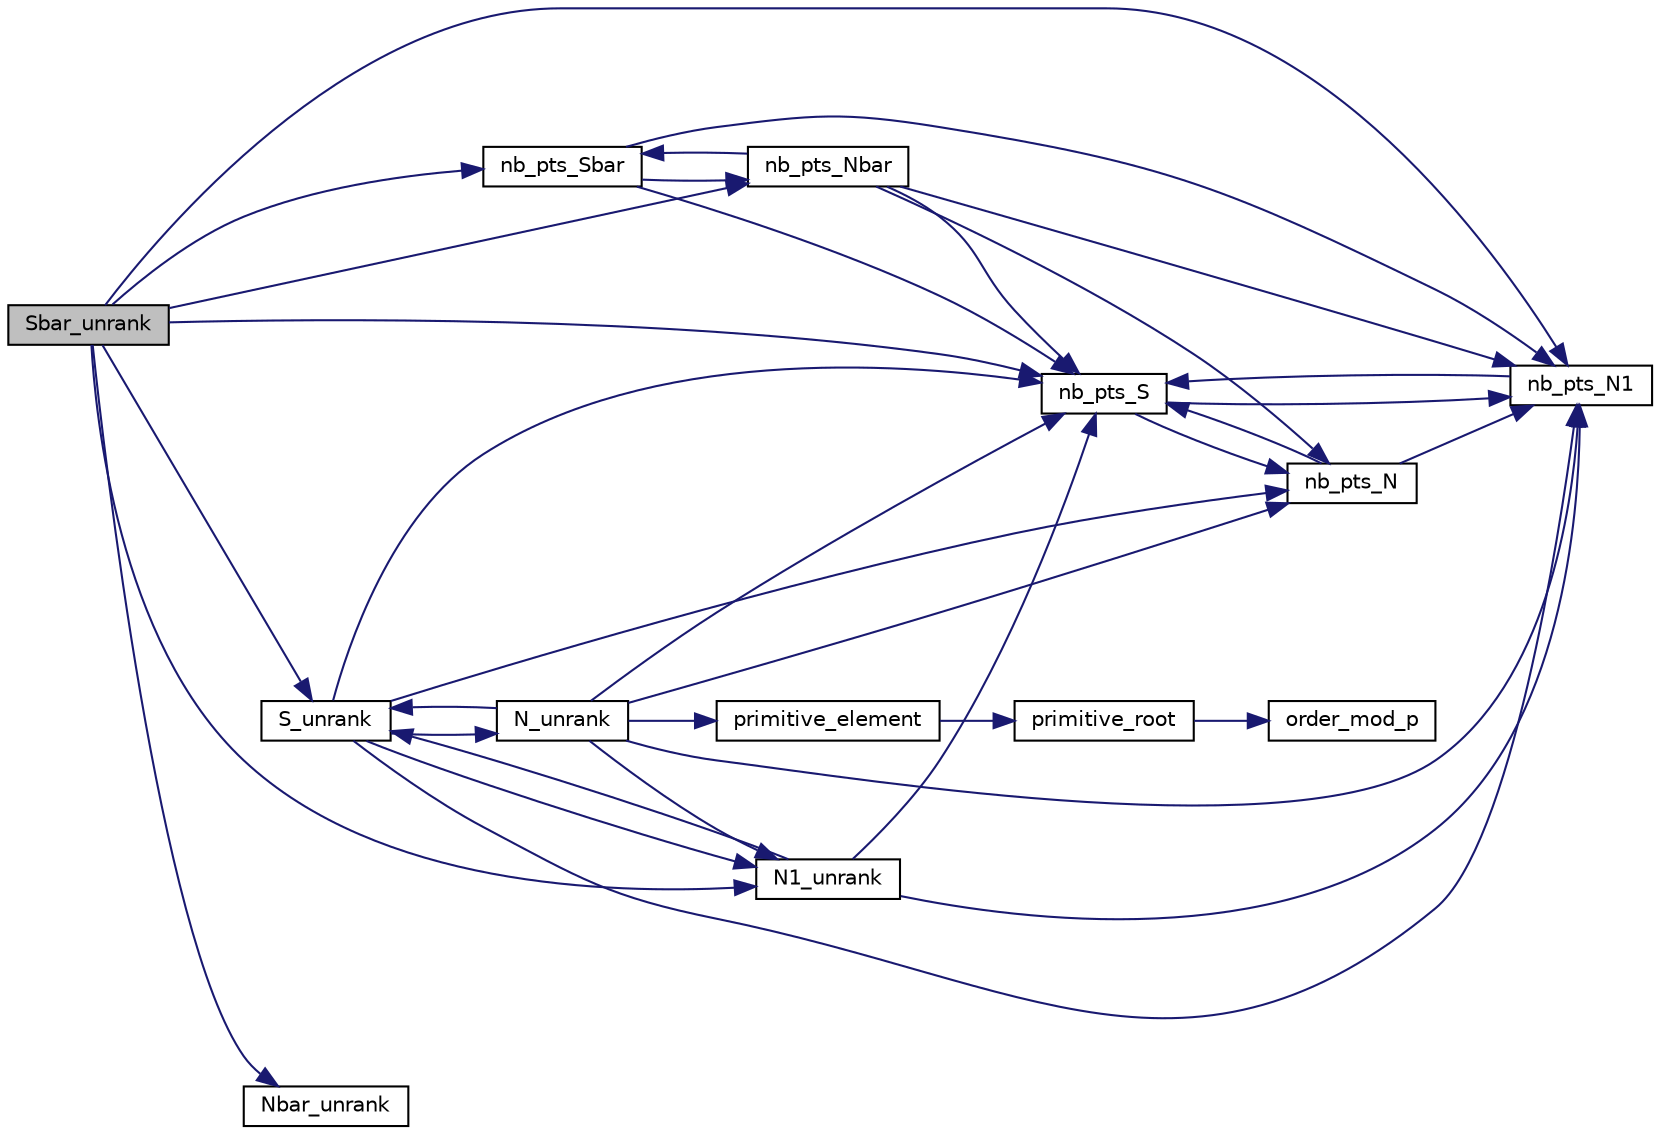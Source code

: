 digraph "Sbar_unrank"
{
  edge [fontname="Helvetica",fontsize="10",labelfontname="Helvetica",labelfontsize="10"];
  node [fontname="Helvetica",fontsize="10",shape=record];
  rankdir="LR";
  Node13302 [label="Sbar_unrank",height=0.2,width=0.4,color="black", fillcolor="grey75", style="filled", fontcolor="black"];
  Node13302 -> Node13303 [color="midnightblue",fontsize="10",style="solid",fontname="Helvetica"];
  Node13303 [label="nb_pts_Sbar",height=0.2,width=0.4,color="black", fillcolor="white", style="filled",URL="$db/da0/lib_2foundations_2geometry_2orthogonal__points_8_c.html#a986dda26505c9934c771578b084f67cc"];
  Node13303 -> Node13304 [color="midnightblue",fontsize="10",style="solid",fontname="Helvetica"];
  Node13304 [label="nb_pts_S",height=0.2,width=0.4,color="black", fillcolor="white", style="filled",URL="$db/da0/lib_2foundations_2geometry_2orthogonal__points_8_c.html#a9bc3dec6e722644d182738102c3e04f3"];
  Node13304 -> Node13305 [color="midnightblue",fontsize="10",style="solid",fontname="Helvetica"];
  Node13305 [label="nb_pts_N",height=0.2,width=0.4,color="black", fillcolor="white", style="filled",URL="$db/da0/lib_2foundations_2geometry_2orthogonal__points_8_c.html#a93e16898c27b1d1c0a6405a7b0615ba6"];
  Node13305 -> Node13304 [color="midnightblue",fontsize="10",style="solid",fontname="Helvetica"];
  Node13305 -> Node13306 [color="midnightblue",fontsize="10",style="solid",fontname="Helvetica"];
  Node13306 [label="nb_pts_N1",height=0.2,width=0.4,color="black", fillcolor="white", style="filled",URL="$db/da0/lib_2foundations_2geometry_2orthogonal__points_8_c.html#ae0f2e1c76523db67b4ec9629ccc35bc6"];
  Node13306 -> Node13304 [color="midnightblue",fontsize="10",style="solid",fontname="Helvetica"];
  Node13304 -> Node13306 [color="midnightblue",fontsize="10",style="solid",fontname="Helvetica"];
  Node13303 -> Node13307 [color="midnightblue",fontsize="10",style="solid",fontname="Helvetica"];
  Node13307 [label="nb_pts_Nbar",height=0.2,width=0.4,color="black", fillcolor="white", style="filled",URL="$db/da0/lib_2foundations_2geometry_2orthogonal__points_8_c.html#a51b4684a176c6841fd3cd6c34c684c2c"];
  Node13307 -> Node13303 [color="midnightblue",fontsize="10",style="solid",fontname="Helvetica"];
  Node13307 -> Node13305 [color="midnightblue",fontsize="10",style="solid",fontname="Helvetica"];
  Node13307 -> Node13304 [color="midnightblue",fontsize="10",style="solid",fontname="Helvetica"];
  Node13307 -> Node13306 [color="midnightblue",fontsize="10",style="solid",fontname="Helvetica"];
  Node13303 -> Node13306 [color="midnightblue",fontsize="10",style="solid",fontname="Helvetica"];
  Node13302 -> Node13304 [color="midnightblue",fontsize="10",style="solid",fontname="Helvetica"];
  Node13302 -> Node13308 [color="midnightblue",fontsize="10",style="solid",fontname="Helvetica"];
  Node13308 [label="S_unrank",height=0.2,width=0.4,color="black", fillcolor="white", style="filled",URL="$db/da0/lib_2foundations_2geometry_2orthogonal__points_8_c.html#a18964a35af25f1b4a85f4eaeb1543d92"];
  Node13308 -> Node13304 [color="midnightblue",fontsize="10",style="solid",fontname="Helvetica"];
  Node13308 -> Node13305 [color="midnightblue",fontsize="10",style="solid",fontname="Helvetica"];
  Node13308 -> Node13306 [color="midnightblue",fontsize="10",style="solid",fontname="Helvetica"];
  Node13308 -> Node13309 [color="midnightblue",fontsize="10",style="solid",fontname="Helvetica"];
  Node13309 [label="N_unrank",height=0.2,width=0.4,color="black", fillcolor="white", style="filled",URL="$db/da0/lib_2foundations_2geometry_2orthogonal__points_8_c.html#ab79724bd19da3bc1b383550113f9d7aa"];
  Node13309 -> Node13304 [color="midnightblue",fontsize="10",style="solid",fontname="Helvetica"];
  Node13309 -> Node13305 [color="midnightblue",fontsize="10",style="solid",fontname="Helvetica"];
  Node13309 -> Node13308 [color="midnightblue",fontsize="10",style="solid",fontname="Helvetica"];
  Node13309 -> Node13306 [color="midnightblue",fontsize="10",style="solid",fontname="Helvetica"];
  Node13309 -> Node13310 [color="midnightblue",fontsize="10",style="solid",fontname="Helvetica"];
  Node13310 [label="N1_unrank",height=0.2,width=0.4,color="black", fillcolor="white", style="filled",URL="$db/da0/lib_2foundations_2geometry_2orthogonal__points_8_c.html#aa9427e27f7f207c1baff3a34cc5d78cf"];
  Node13310 -> Node13304 [color="midnightblue",fontsize="10",style="solid",fontname="Helvetica"];
  Node13310 -> Node13306 [color="midnightblue",fontsize="10",style="solid",fontname="Helvetica"];
  Node13310 -> Node13308 [color="midnightblue",fontsize="10",style="solid",fontname="Helvetica"];
  Node13309 -> Node13311 [color="midnightblue",fontsize="10",style="solid",fontname="Helvetica"];
  Node13311 [label="primitive_element",height=0.2,width=0.4,color="black", fillcolor="white", style="filled",URL="$db/da0/lib_2foundations_2geometry_2orthogonal__points_8_c.html#a97350390ec02c8cd9f54751708e28768"];
  Node13311 -> Node13312 [color="midnightblue",fontsize="10",style="solid",fontname="Helvetica"];
  Node13312 [label="primitive_root",height=0.2,width=0.4,color="black", fillcolor="white", style="filled",URL="$de/dc5/algebra__and__number__theory_8h.html#a0b6f7619d12ff2c4e60b852b820b0972"];
  Node13312 -> Node13313 [color="midnightblue",fontsize="10",style="solid",fontname="Helvetica"];
  Node13313 [label="order_mod_p",height=0.2,width=0.4,color="black", fillcolor="white", style="filled",URL="$df/dda/number__theory_8_c.html#aa38aa7e68ab81726a4462995135456b2"];
  Node13308 -> Node13310 [color="midnightblue",fontsize="10",style="solid",fontname="Helvetica"];
  Node13302 -> Node13307 [color="midnightblue",fontsize="10",style="solid",fontname="Helvetica"];
  Node13302 -> Node13306 [color="midnightblue",fontsize="10",style="solid",fontname="Helvetica"];
  Node13302 -> Node13314 [color="midnightblue",fontsize="10",style="solid",fontname="Helvetica"];
  Node13314 [label="Nbar_unrank",height=0.2,width=0.4,color="black", fillcolor="white", style="filled",URL="$db/da0/lib_2foundations_2geometry_2orthogonal__points_8_c.html#ad641d8fb061c898a2c18266e263fb278"];
  Node13302 -> Node13310 [color="midnightblue",fontsize="10",style="solid",fontname="Helvetica"];
}
